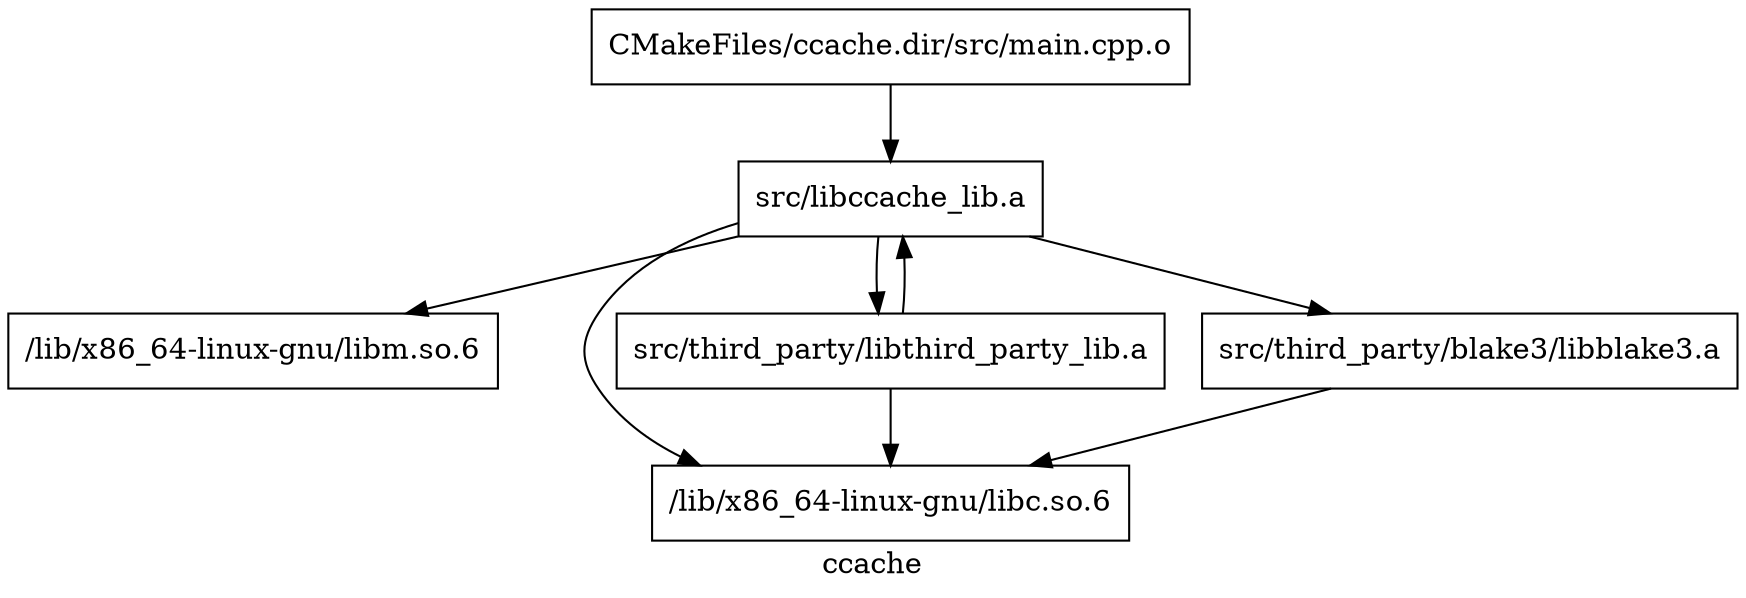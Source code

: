 digraph "ccache" {
	label="ccache";

	Node0x559d46dee0d8 [shape=record,shape=record,label="{CMakeFiles/ccache.dir/src/main.cpp.o}"];
	Node0x559d46dee0d8 -> Node0x559d46dedb28;
	Node0x559d46dedb28 [shape=record,shape=record,label="{src/libccache_lib.a}"];
	Node0x559d46dedb28 -> Node0x559d46defb40;
	Node0x559d46dedb28 -> Node0x559d46ded3d8;
	Node0x559d46dedb28 -> Node0x559d46dee1a8;
	Node0x559d46dedb28 -> Node0x559d46dece28;
	Node0x559d46defb40 [shape=record,shape=record,label="{/lib/x86_64-linux-gnu/libm.so.6}"];
	Node0x559d46ded3d8 [shape=record,shape=record,label="{/lib/x86_64-linux-gnu/libc.so.6}"];
	Node0x559d46dee1a8 [shape=record,shape=record,label="{src/third_party/libthird_party_lib.a}"];
	Node0x559d46dee1a8 -> Node0x559d46dedb28;
	Node0x559d46dee1a8 -> Node0x559d46ded3d8;
	Node0x559d46dece28 [shape=record,shape=record,label="{src/third_party/blake3/libblake3.a}"];
	Node0x559d46dece28 -> Node0x559d46ded3d8;
}
